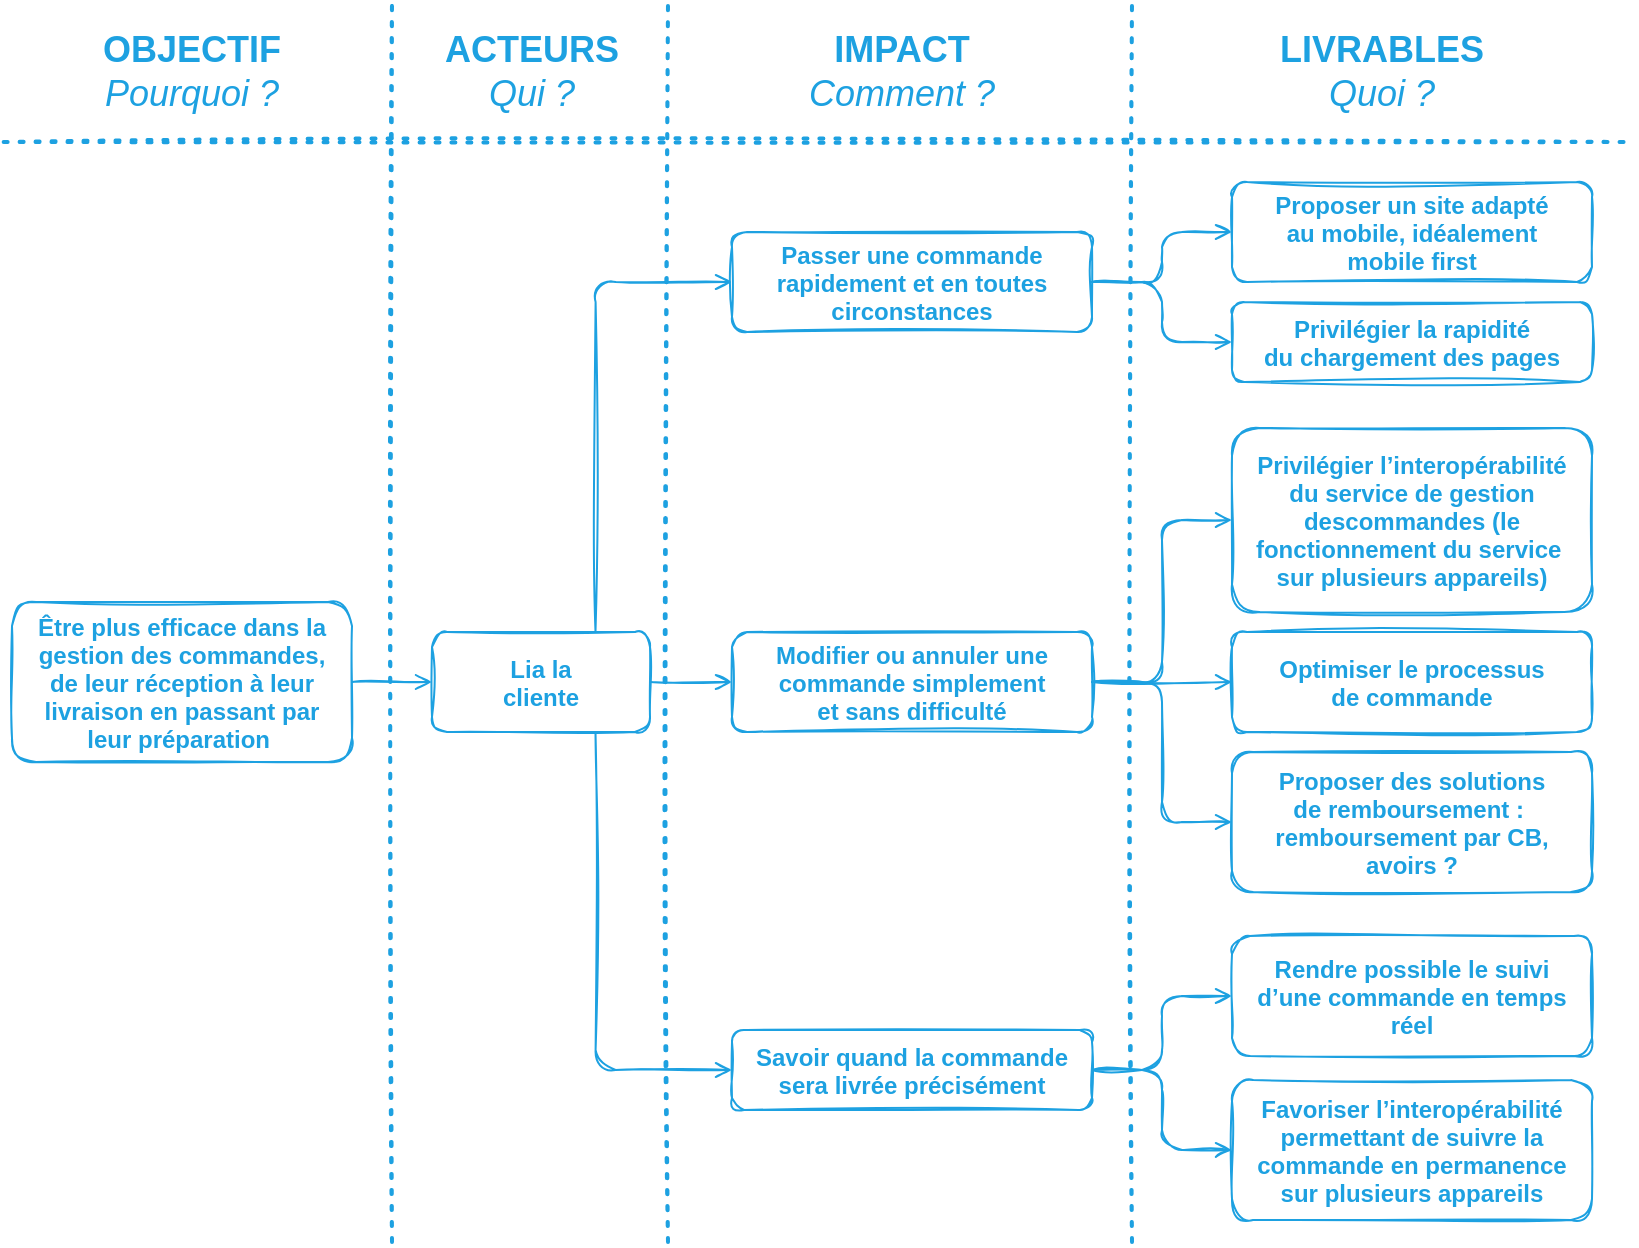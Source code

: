 <mxfile>
    <diagram id="h84z9Ow4-R_cIX1L-NrE" name="Page-1">
        <mxGraphModel dx="888" dy="927" grid="1" gridSize="10" guides="1" tooltips="1" connect="1" arrows="1" fold="1" page="1" pageScale="1" pageWidth="827" pageHeight="1169" math="0" shadow="0">
            <root>
                <mxCell id="0"/>
                <mxCell id="1" parent="0"/>
                <mxCell id="20" style="edgeStyle=orthogonalEdgeStyle;rounded=1;sketch=1;orthogonalLoop=1;jettySize=auto;html=1;exitX=1;exitY=0.5;exitDx=0;exitDy=0;entryX=0;entryY=0.5;entryDx=0;entryDy=0;endArrow=open;endFill=0;strokeColor=#1DA1E1;fontColor=#1DA1E1;" parent="1" source="3" target="8" edge="1">
                    <mxGeometry relative="1" as="geometry">
                        <mxPoint x="220" y="892" as="targetPoint"/>
                    </mxGeometry>
                </mxCell>
                <mxCell id="3" value="Être plus efficace dans la &#10;gestion des commandes, &#10;de leur réception à leur &#10;livraison en passant par &#10;leur préparation " style="fontStyle=1;sketch=1;fillColor=none;fontColor=#1DA1E1;strokeColor=#1DA1E1;rounded=1;" parent="1" vertex="1">
                    <mxGeometry x="10" y="340" width="170" height="80" as="geometry"/>
                </mxCell>
                <mxCell id="4" value="&lt;font style=&quot;font-size: 18px&quot;&gt;&lt;font color=&quot;#1da1e1&quot;&gt;&lt;b&gt;OBJECTIF&lt;/b&gt;&lt;br&gt;&lt;i&gt;Pourquoi ?&lt;/i&gt;&lt;/font&gt;&lt;br&gt;&lt;/font&gt;" style="text;html=1;strokeColor=none;align=center;verticalAlign=middle;whiteSpace=wrap;rounded=0;sketch=1;fontColor=#1DA1E1;" parent="1" vertex="1">
                    <mxGeometry x="10" y="50" width="180" height="50" as="geometry"/>
                </mxCell>
                <mxCell id="12" value="&lt;font style=&quot;font-size: 18px&quot;&gt;&lt;font color=&quot;#1da1e1&quot;&gt;&lt;b&gt;ACTEURS&lt;/b&gt;&lt;br&gt;&lt;i&gt;Qui ?&lt;/i&gt;&lt;/font&gt;&lt;br&gt;&lt;/font&gt;" style="text;html=1;strokeColor=none;fillColor=none;align=center;verticalAlign=middle;whiteSpace=wrap;rounded=0;sketch=1;" parent="1" vertex="1">
                    <mxGeometry x="200" y="50" width="140" height="50" as="geometry"/>
                </mxCell>
                <mxCell id="13" value="&lt;font style=&quot;font-size: 18px&quot;&gt;&lt;font color=&quot;#1da1e1&quot;&gt;&lt;b&gt;IMPACT&lt;/b&gt;&lt;br&gt;&lt;i&gt;Comment ?&lt;/i&gt;&lt;/font&gt;&lt;br&gt;&lt;/font&gt;" style="text;html=1;strokeColor=none;fillColor=none;align=center;verticalAlign=middle;whiteSpace=wrap;rounded=0;sketch=1;" parent="1" vertex="1">
                    <mxGeometry x="340" y="50" width="230" height="50" as="geometry"/>
                </mxCell>
                <mxCell id="14" value="&lt;font style=&quot;font-size: 18px&quot;&gt;&lt;font color=&quot;#1da1e1&quot;&gt;&lt;b&gt;LIVRABLES&lt;/b&gt;&lt;br&gt;&lt;i&gt;Quoi ?&lt;/i&gt;&lt;/font&gt;&lt;br&gt;&lt;/font&gt;" style="text;html=1;strokeColor=none;fillColor=none;align=center;verticalAlign=middle;whiteSpace=wrap;rounded=0;sketch=1;" parent="1" vertex="1">
                    <mxGeometry x="570" y="50" width="250" height="50" as="geometry"/>
                </mxCell>
                <mxCell id="22" value="" style="endArrow=none;dashed=1;html=1;dashPattern=1 3;strokeWidth=2;strokeColor=#1DA1E1;sketch=1;" parent="1" edge="1">
                    <mxGeometry width="50" height="50" relative="1" as="geometry">
                        <mxPoint x="200" y="660" as="sourcePoint"/>
                        <mxPoint x="200" y="40" as="targetPoint"/>
                    </mxGeometry>
                </mxCell>
                <mxCell id="23" value="" style="endArrow=none;dashed=1;html=1;dashPattern=1 3;strokeWidth=2;strokeColor=#1DA1E1;sketch=1;" parent="1" edge="1">
                    <mxGeometry width="50" height="50" relative="1" as="geometry">
                        <mxPoint x="338" y="660" as="sourcePoint"/>
                        <mxPoint x="338" y="40" as="targetPoint"/>
                    </mxGeometry>
                </mxCell>
                <mxCell id="24" value="" style="endArrow=none;dashed=1;html=1;dashPattern=1 3;strokeWidth=2;strokeColor=#1DA1E1;sketch=1;" parent="1" edge="1">
                    <mxGeometry width="50" height="50" relative="1" as="geometry">
                        <mxPoint x="570" y="660" as="sourcePoint"/>
                        <mxPoint x="570" y="40" as="targetPoint"/>
                    </mxGeometry>
                </mxCell>
                <mxCell id="52" value="" style="endArrow=none;dashed=1;html=1;dashPattern=1 3;strokeWidth=2;strokeColor=#1DA1E1;sketch=1;" parent="1" edge="1">
                    <mxGeometry width="50" height="50" relative="1" as="geometry">
                        <mxPoint x="5.833" y="110" as="sourcePoint"/>
                        <mxPoint x="820" y="110" as="targetPoint"/>
                    </mxGeometry>
                </mxCell>
                <mxCell id="77" value="" style="group" parent="1" vertex="1" connectable="0">
                    <mxGeometry x="220" y="130" width="580" height="519" as="geometry"/>
                </mxCell>
                <mxCell id="8" value="Lia la &#10;cliente" style="fontStyle=1;sketch=1;fillColor=none;fontColor=#1DA1E1;strokeColor=#1DA1E1;rounded=1;" parent="77" vertex="1">
                    <mxGeometry y="225" width="109" height="50" as="geometry"/>
                </mxCell>
                <mxCell id="74" value="" style="group" parent="77" vertex="1" connectable="0">
                    <mxGeometry x="150" y="377" width="430" height="142" as="geometry"/>
                </mxCell>
                <mxCell id="32" value="Savoir quand la commande&#10;sera livrée précisément" style="fontStyle=1;sketch=1;fillColor=none;fontColor=#1DA1E1;strokeColor=#1DA1E1;rounded=1;" parent="74" vertex="1">
                    <mxGeometry y="47" width="180" height="40" as="geometry"/>
                </mxCell>
                <mxCell id="48" value="Rendre possible le suivi&#10;d’une commande en temps&#10;réel" style="fontStyle=1;sketch=1;fillColor=none;fontColor=#1DA1E1;strokeColor=#1DA1E1;rounded=1;" parent="74" vertex="1">
                    <mxGeometry x="250" width="180" height="60" as="geometry"/>
                </mxCell>
                <mxCell id="49" value="Favoriser l’interopérabilité &#10;permettant de suivre la &#10;commande en permanence&#10;sur plusieurs appareils" style="fontStyle=1;sketch=1;fillColor=none;fontColor=#1DA1E1;strokeColor=#1DA1E1;rounded=1;" parent="74" vertex="1">
                    <mxGeometry x="250" y="72" width="180" height="70" as="geometry"/>
                </mxCell>
                <mxCell id="51" style="edgeStyle=orthogonalEdgeStyle;sketch=1;orthogonalLoop=1;jettySize=auto;html=1;exitX=1;exitY=0.5;exitDx=0;exitDy=0;entryX=0;entryY=0.5;entryDx=0;entryDy=0;shadow=0;startArrow=none;startFill=0;endArrow=open;endFill=0;strokeColor=#1DA1E1;" parent="74" source="32" target="48" edge="1">
                    <mxGeometry relative="1" as="geometry"/>
                </mxCell>
                <mxCell id="50" style="edgeStyle=orthogonalEdgeStyle;sketch=1;orthogonalLoop=1;jettySize=auto;html=1;exitX=1;exitY=0.5;exitDx=0;exitDy=0;entryX=0;entryY=0.5;entryDx=0;entryDy=0;shadow=0;startArrow=none;startFill=0;endArrow=open;endFill=0;strokeColor=#1DA1E1;" parent="74" source="32" target="49" edge="1">
                    <mxGeometry relative="1" as="geometry"/>
                </mxCell>
                <mxCell id="75" value="" style="group" parent="77" vertex="1" connectable="0">
                    <mxGeometry x="150" y="123" width="430" height="232" as="geometry"/>
                </mxCell>
                <mxCell id="27" value="Modifier ou annuler une &#10;commande simplement&#10;et sans difficulté" style="fontStyle=1;sketch=1;fillColor=none;fontColor=#1DA1E1;strokeColor=#1DA1E1;rounded=1;" parent="75" vertex="1">
                    <mxGeometry y="102" width="180" height="50" as="geometry"/>
                </mxCell>
                <mxCell id="42" value="Privilégier l’interopérabilité &#10;du service de gestion &#10;descommandes (le &#10;fonctionnement du service &#10;sur plusieurs appareils)" style="fontStyle=1;sketch=1;fillColor=none;fontColor=#1DA1E1;strokeColor=#1DA1E1;rounded=1;" parent="75" vertex="1">
                    <mxGeometry x="250" width="180" height="92" as="geometry"/>
                </mxCell>
                <mxCell id="43" value="Optimiser le processus &#10;de commande" style="fontStyle=1;sketch=1;fillColor=none;fontColor=#1DA1E1;strokeColor=#1DA1E1;rounded=1;" parent="75" vertex="1">
                    <mxGeometry x="250" y="102" width="180" height="50" as="geometry"/>
                </mxCell>
                <mxCell id="46" value="Proposer des solutions&#10;de remboursement : &#10;remboursement par CB,&#10;avoirs ?" style="fontStyle=1;sketch=1;fillColor=none;fontColor=#1DA1E1;strokeColor=#1DA1E1;rounded=1;" parent="75" vertex="1">
                    <mxGeometry x="250" y="162" width="180" height="70" as="geometry"/>
                </mxCell>
                <mxCell id="44" style="edgeStyle=orthogonalEdgeStyle;rounded=1;orthogonalLoop=1;jettySize=auto;html=1;exitX=1;exitY=0.5;exitDx=0;exitDy=0;entryX=0;entryY=0.5;entryDx=0;entryDy=0;shadow=0;strokeColor=#1DA1E1;endFill=0;endArrow=open;startFill=0;startArrow=none;sketch=1;" parent="75" source="27" target="42" edge="1">
                    <mxGeometry relative="1" as="geometry"/>
                </mxCell>
                <mxCell id="45" style="edgeStyle=orthogonalEdgeStyle;sketch=1;orthogonalLoop=1;jettySize=auto;html=1;exitX=1;exitY=0.5;exitDx=0;exitDy=0;entryX=0;entryY=0.5;entryDx=0;entryDy=0;shadow=0;startArrow=none;startFill=0;endArrow=open;endFill=0;strokeColor=#1DA1E1;" parent="75" source="27" target="43" edge="1">
                    <mxGeometry relative="1" as="geometry"/>
                </mxCell>
                <mxCell id="47" style="edgeStyle=orthogonalEdgeStyle;sketch=1;orthogonalLoop=1;jettySize=auto;html=1;exitX=1;exitY=0.5;exitDx=0;exitDy=0;entryX=0;entryY=0.5;entryDx=0;entryDy=0;shadow=0;startArrow=none;startFill=0;endArrow=open;endFill=0;strokeColor=#1DA1E1;" parent="75" source="27" target="46" edge="1">
                    <mxGeometry relative="1" as="geometry"/>
                </mxCell>
                <mxCell id="76" value="" style="group" parent="77" vertex="1" connectable="0">
                    <mxGeometry x="150" width="430" height="100" as="geometry"/>
                </mxCell>
                <mxCell id="25" value="Passer une commande &#10;rapidement et en toutes&#10;circonstances" style="fontStyle=1;sketch=1;fillColor=none;fontColor=#1DA1E1;strokeColor=#1DA1E1;rounded=1;" parent="76" vertex="1">
                    <mxGeometry y="25" width="180" height="50" as="geometry"/>
                </mxCell>
                <mxCell id="31" value="Proposer un site adapté &#10;au mobile, idéalement &#10;mobile first" style="fontStyle=1;sketch=1;fillColor=none;fontColor=#1DA1E1;strokeColor=#1DA1E1;rounded=1;" parent="76" vertex="1">
                    <mxGeometry x="250" width="180" height="50" as="geometry"/>
                </mxCell>
                <mxCell id="33" value="Privilégier la rapidité&#10;du chargement des pages" style="fontStyle=1;sketch=1;fillColor=none;fontColor=#1DA1E1;strokeColor=#1DA1E1;rounded=1;" parent="76" vertex="1">
                    <mxGeometry x="250" y="60" width="180" height="40" as="geometry"/>
                </mxCell>
                <mxCell id="38" style="edgeStyle=orthogonalEdgeStyle;rounded=1;sketch=1;orthogonalLoop=1;jettySize=auto;html=1;exitX=1;exitY=0.5;exitDx=0;exitDy=0;shadow=0;startArrow=none;startFill=0;endArrow=open;endFill=0;strokeColor=#1DA1E1;entryX=0;entryY=0.5;entryDx=0;entryDy=0;" parent="76" source="25" target="31" edge="1">
                    <mxGeometry relative="1" as="geometry">
                        <mxPoint x="600" y="165" as="targetPoint"/>
                    </mxGeometry>
                </mxCell>
                <mxCell id="39" style="edgeStyle=orthogonalEdgeStyle;rounded=1;sketch=1;orthogonalLoop=1;jettySize=auto;html=1;exitX=0;exitY=0.5;exitDx=0;exitDy=0;entryX=1;entryY=0.5;entryDx=0;entryDy=0;shadow=0;startArrow=open;startFill=0;endArrow=none;endFill=0;strokeColor=#1DA1E1;" parent="76" source="33" target="25" edge="1">
                    <mxGeometry relative="1" as="geometry"/>
                </mxCell>
                <mxCell id="40" style="edgeStyle=orthogonalEdgeStyle;rounded=1;sketch=1;orthogonalLoop=1;jettySize=auto;html=1;exitX=0.75;exitY=1;exitDx=0;exitDy=0;entryX=0;entryY=0.5;entryDx=0;entryDy=0;shadow=0;startArrow=none;startFill=0;endArrow=open;endFill=0;strokeColor=#1DA1E1;" parent="77" source="8" target="32" edge="1">
                    <mxGeometry relative="1" as="geometry"/>
                </mxCell>
                <mxCell id="41" style="edgeStyle=orthogonalEdgeStyle;rounded=1;sketch=1;orthogonalLoop=1;jettySize=auto;html=1;exitX=1;exitY=0.5;exitDx=0;exitDy=0;entryX=0;entryY=0.5;entryDx=0;entryDy=0;shadow=0;startArrow=none;startFill=0;endArrow=open;endFill=0;strokeColor=#1DA1E1;" parent="77" source="8" target="27" edge="1">
                    <mxGeometry relative="1" as="geometry"/>
                </mxCell>
                <mxCell id="36" style="edgeStyle=orthogonalEdgeStyle;rounded=1;sketch=1;orthogonalLoop=1;jettySize=auto;html=1;exitX=0.75;exitY=0;exitDx=0;exitDy=0;shadow=0;endArrow=open;endFill=0;strokeColor=#1DA1E1;entryX=0;entryY=0.5;entryDx=0;entryDy=0;" parent="77" source="8" target="25" edge="1">
                    <mxGeometry relative="1" as="geometry">
                        <mxPoint x="350" y="265" as="targetPoint"/>
                    </mxGeometry>
                </mxCell>
            </root>
        </mxGraphModel>
    </diagram>
</mxfile>